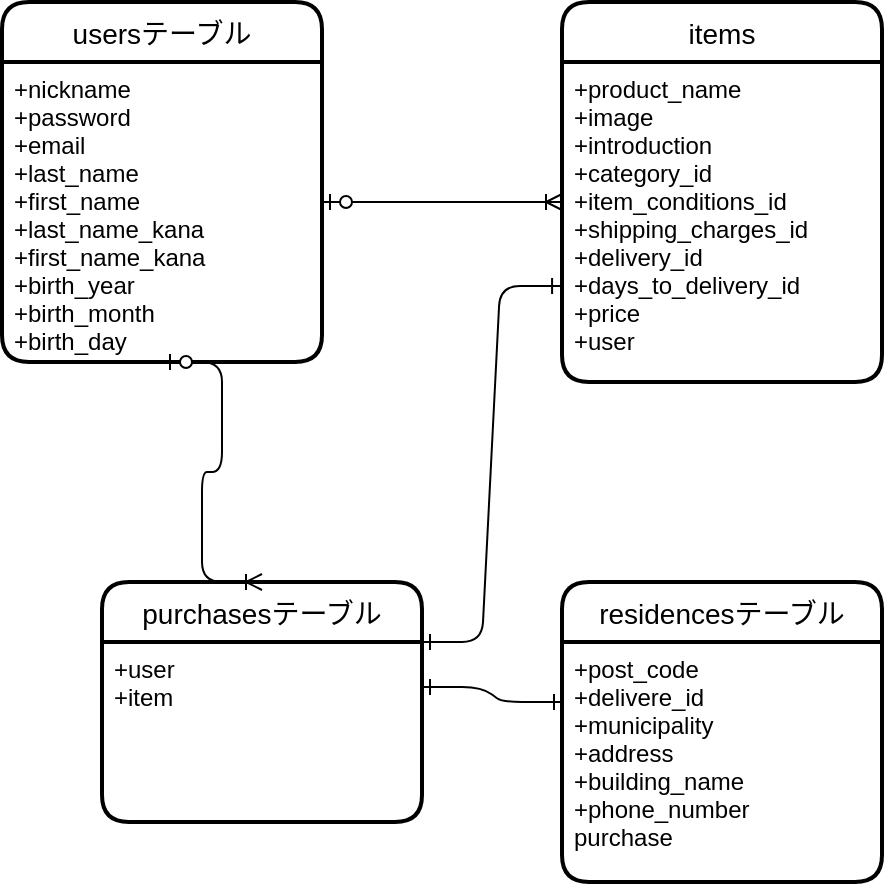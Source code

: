 <mxfile>
    <diagram id="UcwucSYTR8S8JQWJEK01" name="ページ1">
        <mxGraphModel dx="1139" dy="520" grid="1" gridSize="10" guides="1" tooltips="1" connect="1" arrows="1" fold="1" page="1" pageScale="1" pageWidth="827" pageHeight="1169" math="0" shadow="0">
            <root>
                <mxCell id="0"/>
                <mxCell id="1" parent="0"/>
                <mxCell id="2" value="usersテーブル" style="swimlane;childLayout=stackLayout;horizontal=1;startSize=30;horizontalStack=0;rounded=1;fontSize=14;fontStyle=0;strokeWidth=2;resizeParent=0;resizeLast=1;shadow=0;dashed=0;align=center;" vertex="1" parent="1">
                    <mxGeometry y="40" width="160" height="180" as="geometry">
                        <mxRectangle x="10" y="150" width="70" height="30" as="alternateBounds"/>
                    </mxGeometry>
                </mxCell>
                <mxCell id="5" value="+nickname&#10;+password&#10;+email&#10;+last_name&#10;+first_name&#10;+last_name_kana&#10;+first_name_kana&#10;+birth_year&#10;+birth_month&#10;+birth_day&#10;" style="align=left;strokeColor=none;fillColor=none;spacingLeft=4;fontSize=12;verticalAlign=top;resizable=0;rotatable=0;part=1;" vertex="1" parent="2">
                    <mxGeometry y="30" width="160" height="150" as="geometry"/>
                </mxCell>
                <mxCell id="11" value="items" style="swimlane;childLayout=stackLayout;horizontal=1;startSize=30;horizontalStack=0;rounded=1;fontSize=14;fontStyle=0;strokeWidth=2;resizeParent=0;resizeLast=1;shadow=0;dashed=0;align=center;" vertex="1" parent="1">
                    <mxGeometry x="280" y="40" width="160" height="190" as="geometry"/>
                </mxCell>
                <mxCell id="12" value="+product_name&#10;+image&#10;+introduction&#10;+category_id&#10;+item_conditions_id&#10;+shipping_charges_id&#10;+delivery_id&#10;+days_to_delivery_id&#10;+price&#10;+user" style="align=left;strokeColor=none;fillColor=none;spacingLeft=4;fontSize=12;verticalAlign=top;resizable=0;rotatable=0;part=1;" vertex="1" parent="11">
                    <mxGeometry y="30" width="160" height="160" as="geometry"/>
                </mxCell>
                <mxCell id="22" value="" style="edgeStyle=entityRelationEdgeStyle;fontSize=12;html=1;endArrow=ERoneToMany;startArrow=ERzeroToOne;" edge="1" parent="1">
                    <mxGeometry width="100" height="100" relative="1" as="geometry">
                        <mxPoint x="160" y="140" as="sourcePoint"/>
                        <mxPoint x="280" y="140" as="targetPoint"/>
                    </mxGeometry>
                </mxCell>
                <mxCell id="23" value="purchasesテーブル" style="swimlane;childLayout=stackLayout;horizontal=1;startSize=30;horizontalStack=0;rounded=1;fontSize=14;fontStyle=0;strokeWidth=2;resizeParent=0;resizeLast=1;shadow=0;dashed=0;align=center;" vertex="1" parent="1">
                    <mxGeometry x="50" y="330" width="160" height="120" as="geometry"/>
                </mxCell>
                <mxCell id="24" value="+user&#10;+item&#10;" style="align=left;strokeColor=none;fillColor=none;spacingLeft=4;fontSize=12;verticalAlign=top;resizable=0;rotatable=0;part=1;" vertex="1" parent="23">
                    <mxGeometry y="30" width="160" height="90" as="geometry"/>
                </mxCell>
                <mxCell id="25" value="" style="edgeStyle=entityRelationEdgeStyle;fontSize=12;html=1;endArrow=ERoneToMany;startArrow=ERzeroToOne;exitX=0.5;exitY=1;exitDx=0;exitDy=0;entryX=0.5;entryY=0;entryDx=0;entryDy=0;rounded=1;" edge="1" parent="1" source="5" target="23">
                    <mxGeometry width="100" height="100" relative="1" as="geometry">
                        <mxPoint x="120" y="270" as="sourcePoint"/>
                        <mxPoint x="170" y="330" as="targetPoint"/>
                    </mxGeometry>
                </mxCell>
                <mxCell id="28" value="" style="edgeStyle=entityRelationEdgeStyle;fontSize=12;html=1;endArrow=ERone;endFill=0;entryX=-0.006;entryY=0.7;entryDx=0;entryDy=0;entryPerimeter=0;exitX=1;exitY=0;exitDx=0;exitDy=0;startArrow=ERone;startFill=0;" edge="1" parent="1" source="24" target="12">
                    <mxGeometry width="100" height="100" relative="1" as="geometry">
                        <mxPoint x="120" y="320" as="sourcePoint"/>
                        <mxPoint x="220" y="220" as="targetPoint"/>
                    </mxGeometry>
                </mxCell>
                <mxCell id="32" value="residencesテーブル" style="swimlane;childLayout=stackLayout;horizontal=1;startSize=30;horizontalStack=0;rounded=1;fontSize=14;fontStyle=0;strokeWidth=2;resizeParent=0;resizeLast=1;shadow=0;dashed=0;align=center;" vertex="1" parent="1">
                    <mxGeometry x="280" y="330" width="160" height="150" as="geometry"/>
                </mxCell>
                <mxCell id="33" value="+post_code&#10;+delivere_id&#10;+municipality&#10;+address&#10;+building_name&#10;+phone_number&#10;purchase" style="align=left;strokeColor=none;fillColor=none;spacingLeft=4;fontSize=12;verticalAlign=top;resizable=0;rotatable=0;part=1;" vertex="1" parent="32">
                    <mxGeometry y="30" width="160" height="120" as="geometry"/>
                </mxCell>
                <mxCell id="34" value="" style="edgeStyle=entityRelationEdgeStyle;fontSize=12;html=1;endArrow=ERone;endFill=1;entryX=0;entryY=0.25;entryDx=0;entryDy=0;exitX=1;exitY=0.25;exitDx=0;exitDy=0;startArrow=ERone;startFill=0;" edge="1" parent="1" source="24" target="33">
                    <mxGeometry width="100" height="100" relative="1" as="geometry">
                        <mxPoint x="210" y="400" as="sourcePoint"/>
                        <mxPoint x="310" y="300" as="targetPoint"/>
                    </mxGeometry>
                </mxCell>
            </root>
        </mxGraphModel>
    </diagram>
</mxfile>